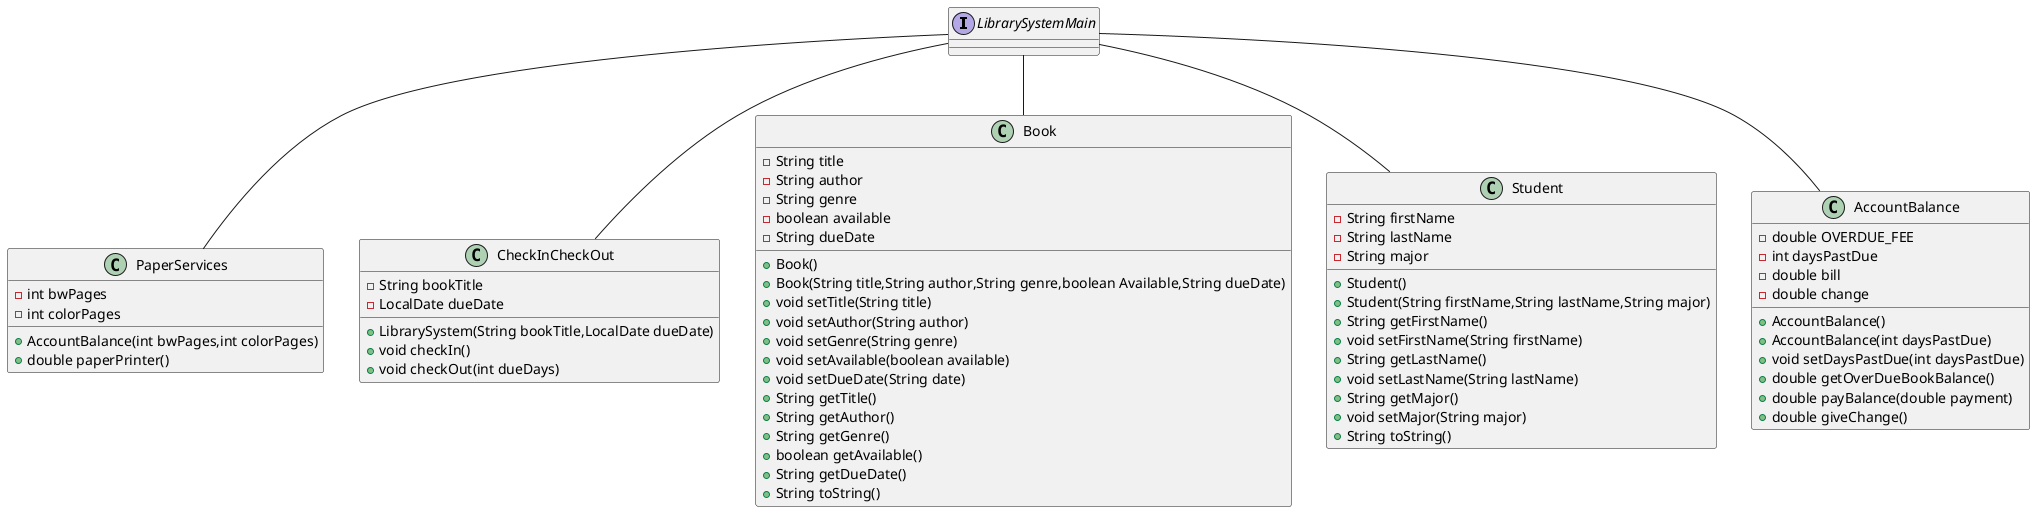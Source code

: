 @startuml

interface LibrarySystemMain

LibrarySystemMain--PaperServices
LibrarySystemMain--CheckInCheckOut
LibrarySystemMain--Book
LibrarySystemMain--Student
LibrarySystemMain--AccountBalance

class PaperServices{
-int bwPages
-int colorPages

+AccountBalance(int bwPages,int colorPages)
+double paperPrinter()
}

class CheckInCheckOut{
-String bookTitle
-LocalDate dueDate

+LibrarySystem(String bookTitle,LocalDate dueDate)
+void checkIn()
+void checkOut(int dueDays)
}

class Book{
-String title
-String author
-String genre
-boolean available
-String dueDate

+Book()
+Book(String title,String author,String genre,boolean Available,String dueDate)
+void setTitle(String title)
+void setAuthor(String author)
+void setGenre(String genre)
+void setAvailable(boolean available)
+void setDueDate(String date)
+String getTitle()
+String getAuthor()
+String getGenre()
+boolean getAvailable()
+String getDueDate()
+String toString()
}

class AccountBalance{
-double OVERDUE_FEE
-int daysPastDue
-double bill
-double change

+AccountBalance()
+AccountBalance(int daysPastDue)
+void setDaysPastDue(int daysPastDue)
+double getOverDueBookBalance()
+double payBalance(double payment)
+double giveChange()
}

class Student{
-String firstName
-String lastName
-String major

+Student()
+Student(String firstName,String lastName,String major)
+String getFirstName()
+void setFirstName(String firstName)
+String getLastName()
+void setLastName(String lastName)
+String getMajor()
+void setMajor(String major)
+String toString()
}

@enduml
